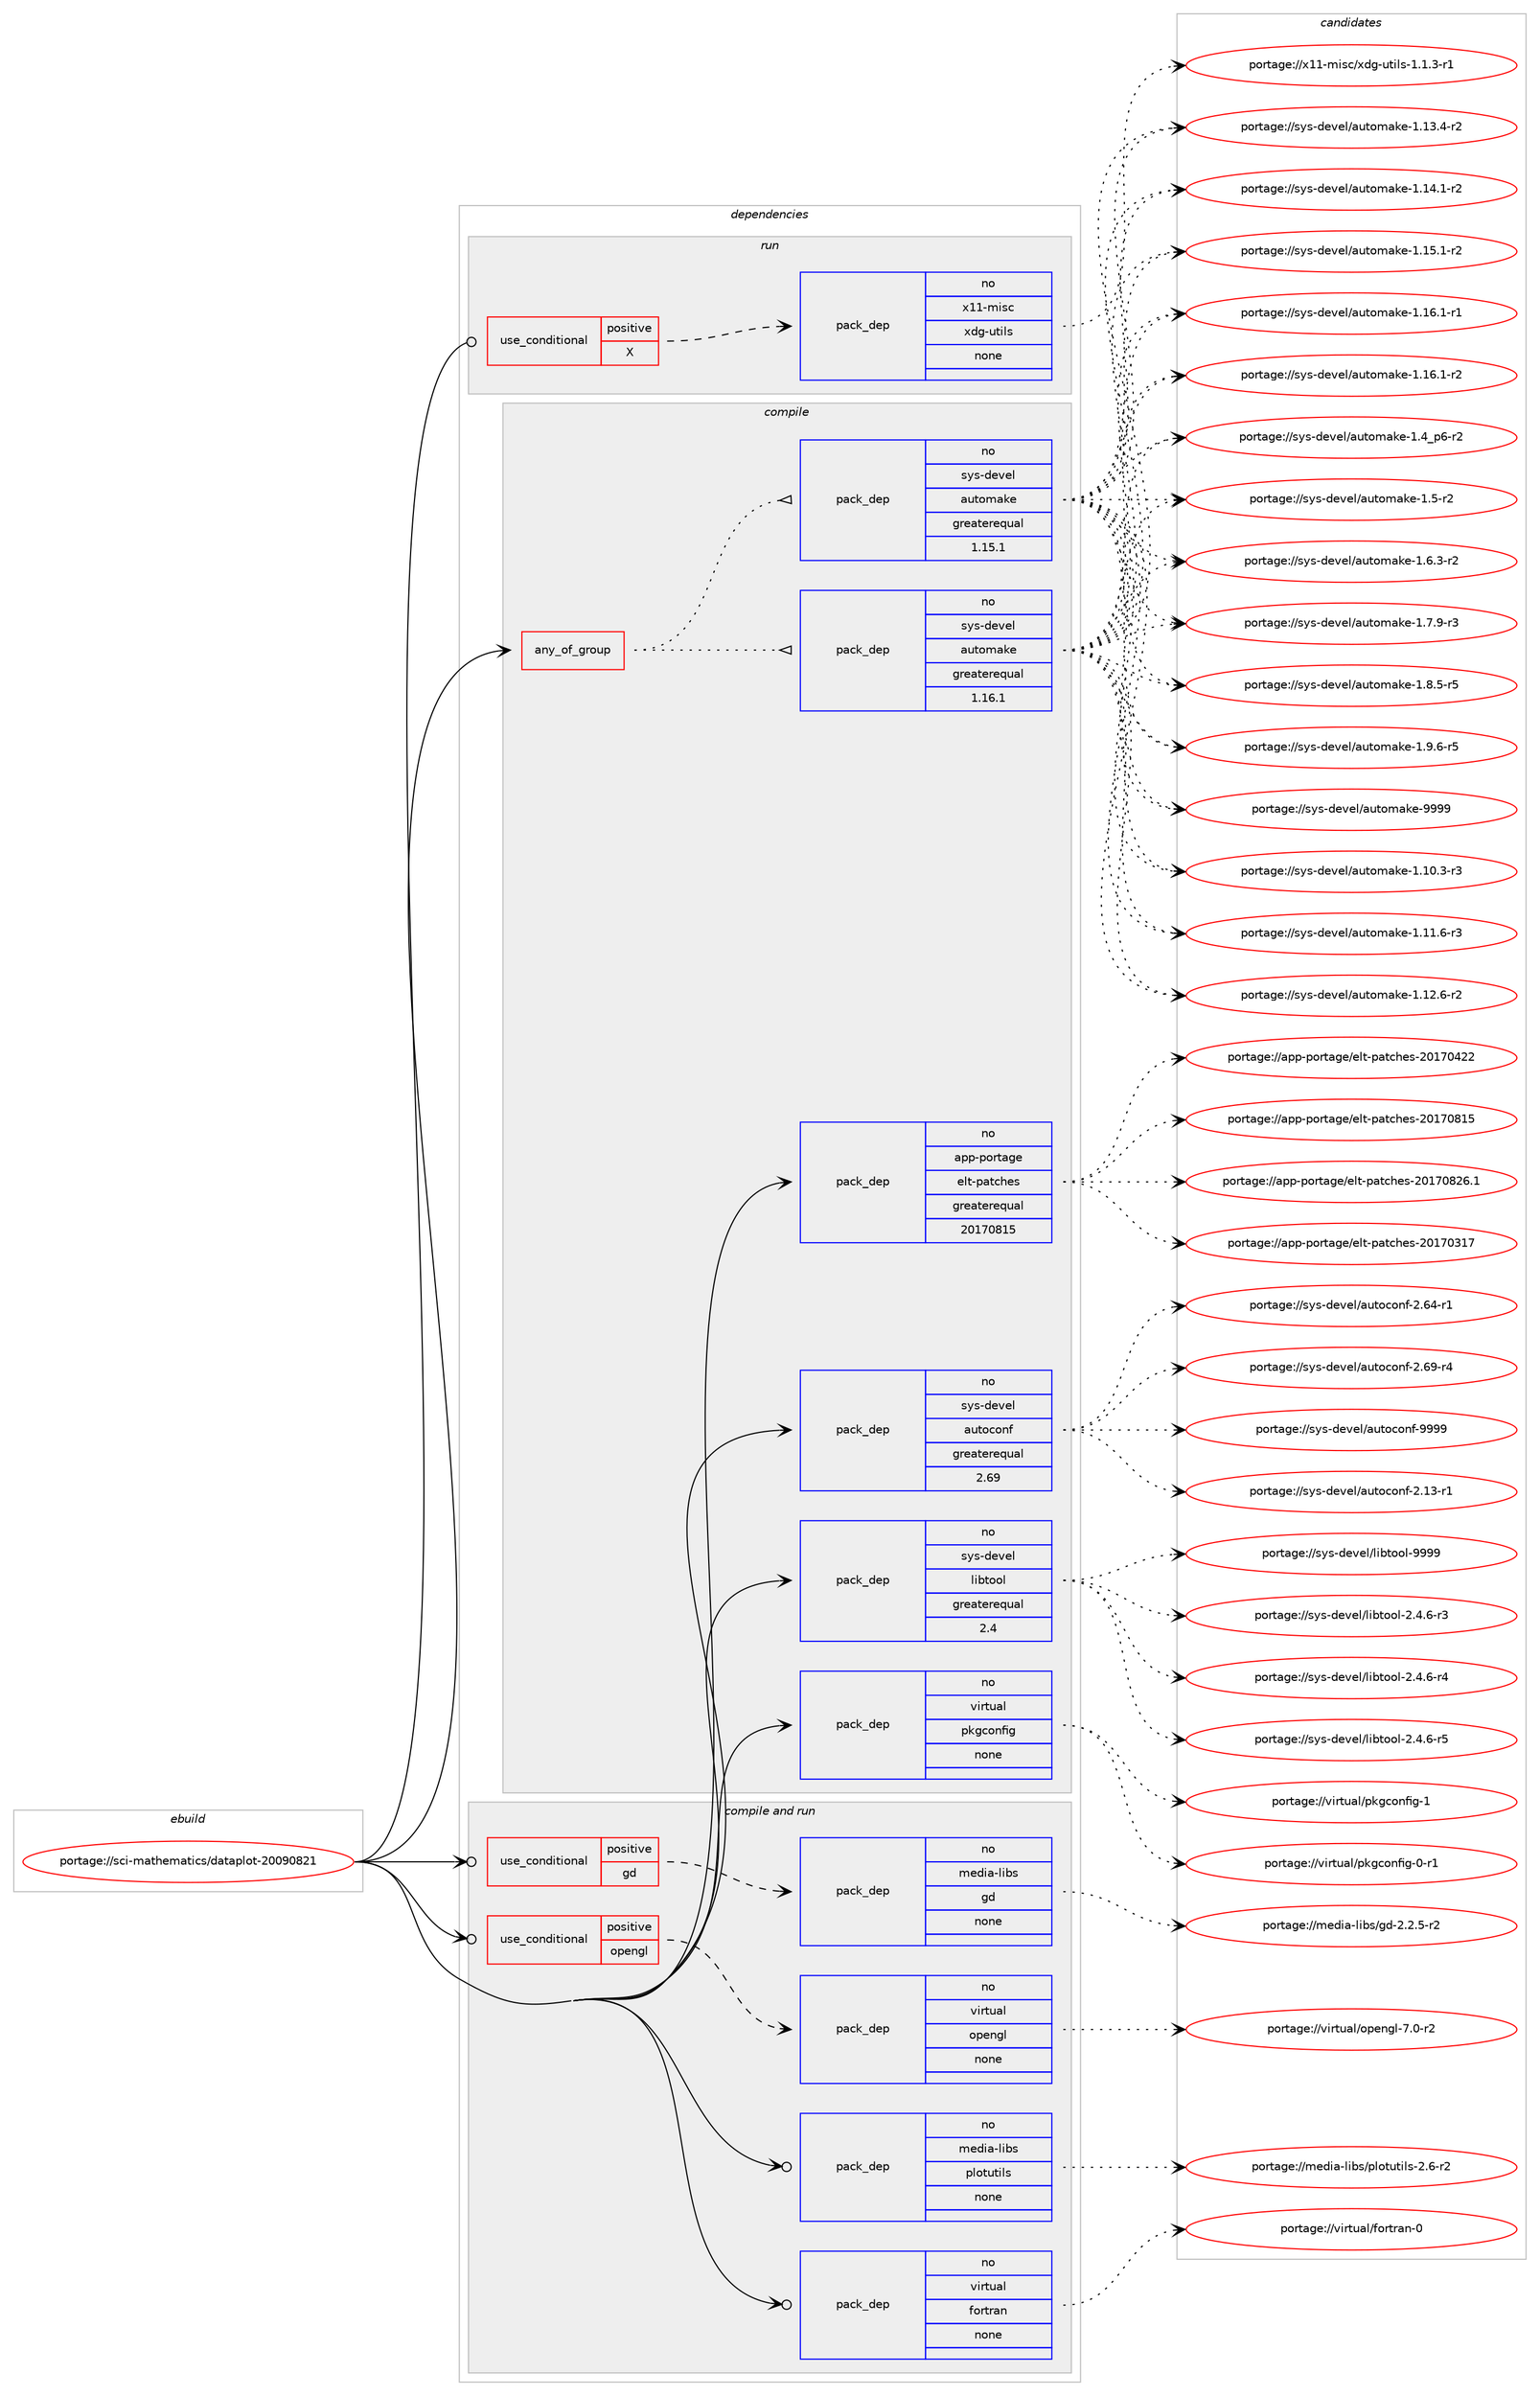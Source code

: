 digraph prolog {

# *************
# Graph options
# *************

newrank=true;
concentrate=true;
compound=true;
graph [rankdir=LR,fontname=Helvetica,fontsize=10,ranksep=1.5];#, ranksep=2.5, nodesep=0.2];
edge  [arrowhead=vee];
node  [fontname=Helvetica,fontsize=10];

# **********
# The ebuild
# **********

subgraph cluster_leftcol {
color=gray;
rank=same;
label=<<i>ebuild</i>>;
id [label="portage://sci-mathematics/dataplot-20090821", color=red, width=4, href="../sci-mathematics/dataplot-20090821.svg"];
}

# ****************
# The dependencies
# ****************

subgraph cluster_midcol {
color=gray;
label=<<i>dependencies</i>>;
subgraph cluster_compile {
fillcolor="#eeeeee";
style=filled;
label=<<i>compile</i>>;
subgraph any6487 {
dependency393927 [label=<<TABLE BORDER="0" CELLBORDER="1" CELLSPACING="0" CELLPADDING="4"><TR><TD CELLPADDING="10">any_of_group</TD></TR></TABLE>>, shape=none, color=red];subgraph pack289748 {
dependency393928 [label=<<TABLE BORDER="0" CELLBORDER="1" CELLSPACING="0" CELLPADDING="4" WIDTH="220"><TR><TD ROWSPAN="6" CELLPADDING="30">pack_dep</TD></TR><TR><TD WIDTH="110">no</TD></TR><TR><TD>sys-devel</TD></TR><TR><TD>automake</TD></TR><TR><TD>greaterequal</TD></TR><TR><TD>1.16.1</TD></TR></TABLE>>, shape=none, color=blue];
}
dependency393927:e -> dependency393928:w [weight=20,style="dotted",arrowhead="oinv"];
subgraph pack289749 {
dependency393929 [label=<<TABLE BORDER="0" CELLBORDER="1" CELLSPACING="0" CELLPADDING="4" WIDTH="220"><TR><TD ROWSPAN="6" CELLPADDING="30">pack_dep</TD></TR><TR><TD WIDTH="110">no</TD></TR><TR><TD>sys-devel</TD></TR><TR><TD>automake</TD></TR><TR><TD>greaterequal</TD></TR><TR><TD>1.15.1</TD></TR></TABLE>>, shape=none, color=blue];
}
dependency393927:e -> dependency393929:w [weight=20,style="dotted",arrowhead="oinv"];
}
id:e -> dependency393927:w [weight=20,style="solid",arrowhead="vee"];
subgraph pack289750 {
dependency393930 [label=<<TABLE BORDER="0" CELLBORDER="1" CELLSPACING="0" CELLPADDING="4" WIDTH="220"><TR><TD ROWSPAN="6" CELLPADDING="30">pack_dep</TD></TR><TR><TD WIDTH="110">no</TD></TR><TR><TD>app-portage</TD></TR><TR><TD>elt-patches</TD></TR><TR><TD>greaterequal</TD></TR><TR><TD>20170815</TD></TR></TABLE>>, shape=none, color=blue];
}
id:e -> dependency393930:w [weight=20,style="solid",arrowhead="vee"];
subgraph pack289751 {
dependency393931 [label=<<TABLE BORDER="0" CELLBORDER="1" CELLSPACING="0" CELLPADDING="4" WIDTH="220"><TR><TD ROWSPAN="6" CELLPADDING="30">pack_dep</TD></TR><TR><TD WIDTH="110">no</TD></TR><TR><TD>sys-devel</TD></TR><TR><TD>autoconf</TD></TR><TR><TD>greaterequal</TD></TR><TR><TD>2.69</TD></TR></TABLE>>, shape=none, color=blue];
}
id:e -> dependency393931:w [weight=20,style="solid",arrowhead="vee"];
subgraph pack289752 {
dependency393932 [label=<<TABLE BORDER="0" CELLBORDER="1" CELLSPACING="0" CELLPADDING="4" WIDTH="220"><TR><TD ROWSPAN="6" CELLPADDING="30">pack_dep</TD></TR><TR><TD WIDTH="110">no</TD></TR><TR><TD>sys-devel</TD></TR><TR><TD>libtool</TD></TR><TR><TD>greaterequal</TD></TR><TR><TD>2.4</TD></TR></TABLE>>, shape=none, color=blue];
}
id:e -> dependency393932:w [weight=20,style="solid",arrowhead="vee"];
subgraph pack289753 {
dependency393933 [label=<<TABLE BORDER="0" CELLBORDER="1" CELLSPACING="0" CELLPADDING="4" WIDTH="220"><TR><TD ROWSPAN="6" CELLPADDING="30">pack_dep</TD></TR><TR><TD WIDTH="110">no</TD></TR><TR><TD>virtual</TD></TR><TR><TD>pkgconfig</TD></TR><TR><TD>none</TD></TR><TR><TD></TD></TR></TABLE>>, shape=none, color=blue];
}
id:e -> dependency393933:w [weight=20,style="solid",arrowhead="vee"];
}
subgraph cluster_compileandrun {
fillcolor="#eeeeee";
style=filled;
label=<<i>compile and run</i>>;
subgraph cond97483 {
dependency393934 [label=<<TABLE BORDER="0" CELLBORDER="1" CELLSPACING="0" CELLPADDING="4"><TR><TD ROWSPAN="3" CELLPADDING="10">use_conditional</TD></TR><TR><TD>positive</TD></TR><TR><TD>gd</TD></TR></TABLE>>, shape=none, color=red];
subgraph pack289754 {
dependency393935 [label=<<TABLE BORDER="0" CELLBORDER="1" CELLSPACING="0" CELLPADDING="4" WIDTH="220"><TR><TD ROWSPAN="6" CELLPADDING="30">pack_dep</TD></TR><TR><TD WIDTH="110">no</TD></TR><TR><TD>media-libs</TD></TR><TR><TD>gd</TD></TR><TR><TD>none</TD></TR><TR><TD></TD></TR></TABLE>>, shape=none, color=blue];
}
dependency393934:e -> dependency393935:w [weight=20,style="dashed",arrowhead="vee"];
}
id:e -> dependency393934:w [weight=20,style="solid",arrowhead="odotvee"];
subgraph cond97484 {
dependency393936 [label=<<TABLE BORDER="0" CELLBORDER="1" CELLSPACING="0" CELLPADDING="4"><TR><TD ROWSPAN="3" CELLPADDING="10">use_conditional</TD></TR><TR><TD>positive</TD></TR><TR><TD>opengl</TD></TR></TABLE>>, shape=none, color=red];
subgraph pack289755 {
dependency393937 [label=<<TABLE BORDER="0" CELLBORDER="1" CELLSPACING="0" CELLPADDING="4" WIDTH="220"><TR><TD ROWSPAN="6" CELLPADDING="30">pack_dep</TD></TR><TR><TD WIDTH="110">no</TD></TR><TR><TD>virtual</TD></TR><TR><TD>opengl</TD></TR><TR><TD>none</TD></TR><TR><TD></TD></TR></TABLE>>, shape=none, color=blue];
}
dependency393936:e -> dependency393937:w [weight=20,style="dashed",arrowhead="vee"];
}
id:e -> dependency393936:w [weight=20,style="solid",arrowhead="odotvee"];
subgraph pack289756 {
dependency393938 [label=<<TABLE BORDER="0" CELLBORDER="1" CELLSPACING="0" CELLPADDING="4" WIDTH="220"><TR><TD ROWSPAN="6" CELLPADDING="30">pack_dep</TD></TR><TR><TD WIDTH="110">no</TD></TR><TR><TD>media-libs</TD></TR><TR><TD>plotutils</TD></TR><TR><TD>none</TD></TR><TR><TD></TD></TR></TABLE>>, shape=none, color=blue];
}
id:e -> dependency393938:w [weight=20,style="solid",arrowhead="odotvee"];
subgraph pack289757 {
dependency393939 [label=<<TABLE BORDER="0" CELLBORDER="1" CELLSPACING="0" CELLPADDING="4" WIDTH="220"><TR><TD ROWSPAN="6" CELLPADDING="30">pack_dep</TD></TR><TR><TD WIDTH="110">no</TD></TR><TR><TD>virtual</TD></TR><TR><TD>fortran</TD></TR><TR><TD>none</TD></TR><TR><TD></TD></TR></TABLE>>, shape=none, color=blue];
}
id:e -> dependency393939:w [weight=20,style="solid",arrowhead="odotvee"];
}
subgraph cluster_run {
fillcolor="#eeeeee";
style=filled;
label=<<i>run</i>>;
subgraph cond97485 {
dependency393940 [label=<<TABLE BORDER="0" CELLBORDER="1" CELLSPACING="0" CELLPADDING="4"><TR><TD ROWSPAN="3" CELLPADDING="10">use_conditional</TD></TR><TR><TD>positive</TD></TR><TR><TD>X</TD></TR></TABLE>>, shape=none, color=red];
subgraph pack289758 {
dependency393941 [label=<<TABLE BORDER="0" CELLBORDER="1" CELLSPACING="0" CELLPADDING="4" WIDTH="220"><TR><TD ROWSPAN="6" CELLPADDING="30">pack_dep</TD></TR><TR><TD WIDTH="110">no</TD></TR><TR><TD>x11-misc</TD></TR><TR><TD>xdg-utils</TD></TR><TR><TD>none</TD></TR><TR><TD></TD></TR></TABLE>>, shape=none, color=blue];
}
dependency393940:e -> dependency393941:w [weight=20,style="dashed",arrowhead="vee"];
}
id:e -> dependency393940:w [weight=20,style="solid",arrowhead="odot"];
}
}

# **************
# The candidates
# **************

subgraph cluster_choices {
rank=same;
color=gray;
label=<<i>candidates</i>>;

subgraph choice289748 {
color=black;
nodesep=1;
choiceportage11512111545100101118101108479711711611110997107101454946494846514511451 [label="portage://sys-devel/automake-1.10.3-r3", color=red, width=4,href="../sys-devel/automake-1.10.3-r3.svg"];
choiceportage11512111545100101118101108479711711611110997107101454946494946544511451 [label="portage://sys-devel/automake-1.11.6-r3", color=red, width=4,href="../sys-devel/automake-1.11.6-r3.svg"];
choiceportage11512111545100101118101108479711711611110997107101454946495046544511450 [label="portage://sys-devel/automake-1.12.6-r2", color=red, width=4,href="../sys-devel/automake-1.12.6-r2.svg"];
choiceportage11512111545100101118101108479711711611110997107101454946495146524511450 [label="portage://sys-devel/automake-1.13.4-r2", color=red, width=4,href="../sys-devel/automake-1.13.4-r2.svg"];
choiceportage11512111545100101118101108479711711611110997107101454946495246494511450 [label="portage://sys-devel/automake-1.14.1-r2", color=red, width=4,href="../sys-devel/automake-1.14.1-r2.svg"];
choiceportage11512111545100101118101108479711711611110997107101454946495346494511450 [label="portage://sys-devel/automake-1.15.1-r2", color=red, width=4,href="../sys-devel/automake-1.15.1-r2.svg"];
choiceportage11512111545100101118101108479711711611110997107101454946495446494511449 [label="portage://sys-devel/automake-1.16.1-r1", color=red, width=4,href="../sys-devel/automake-1.16.1-r1.svg"];
choiceportage11512111545100101118101108479711711611110997107101454946495446494511450 [label="portage://sys-devel/automake-1.16.1-r2", color=red, width=4,href="../sys-devel/automake-1.16.1-r2.svg"];
choiceportage115121115451001011181011084797117116111109971071014549465295112544511450 [label="portage://sys-devel/automake-1.4_p6-r2", color=red, width=4,href="../sys-devel/automake-1.4_p6-r2.svg"];
choiceportage11512111545100101118101108479711711611110997107101454946534511450 [label="portage://sys-devel/automake-1.5-r2", color=red, width=4,href="../sys-devel/automake-1.5-r2.svg"];
choiceportage115121115451001011181011084797117116111109971071014549465446514511450 [label="portage://sys-devel/automake-1.6.3-r2", color=red, width=4,href="../sys-devel/automake-1.6.3-r2.svg"];
choiceportage115121115451001011181011084797117116111109971071014549465546574511451 [label="portage://sys-devel/automake-1.7.9-r3", color=red, width=4,href="../sys-devel/automake-1.7.9-r3.svg"];
choiceportage115121115451001011181011084797117116111109971071014549465646534511453 [label="portage://sys-devel/automake-1.8.5-r5", color=red, width=4,href="../sys-devel/automake-1.8.5-r5.svg"];
choiceportage115121115451001011181011084797117116111109971071014549465746544511453 [label="portage://sys-devel/automake-1.9.6-r5", color=red, width=4,href="../sys-devel/automake-1.9.6-r5.svg"];
choiceportage115121115451001011181011084797117116111109971071014557575757 [label="portage://sys-devel/automake-9999", color=red, width=4,href="../sys-devel/automake-9999.svg"];
dependency393928:e -> choiceportage11512111545100101118101108479711711611110997107101454946494846514511451:w [style=dotted,weight="100"];
dependency393928:e -> choiceportage11512111545100101118101108479711711611110997107101454946494946544511451:w [style=dotted,weight="100"];
dependency393928:e -> choiceportage11512111545100101118101108479711711611110997107101454946495046544511450:w [style=dotted,weight="100"];
dependency393928:e -> choiceportage11512111545100101118101108479711711611110997107101454946495146524511450:w [style=dotted,weight="100"];
dependency393928:e -> choiceportage11512111545100101118101108479711711611110997107101454946495246494511450:w [style=dotted,weight="100"];
dependency393928:e -> choiceportage11512111545100101118101108479711711611110997107101454946495346494511450:w [style=dotted,weight="100"];
dependency393928:e -> choiceportage11512111545100101118101108479711711611110997107101454946495446494511449:w [style=dotted,weight="100"];
dependency393928:e -> choiceportage11512111545100101118101108479711711611110997107101454946495446494511450:w [style=dotted,weight="100"];
dependency393928:e -> choiceportage115121115451001011181011084797117116111109971071014549465295112544511450:w [style=dotted,weight="100"];
dependency393928:e -> choiceportage11512111545100101118101108479711711611110997107101454946534511450:w [style=dotted,weight="100"];
dependency393928:e -> choiceportage115121115451001011181011084797117116111109971071014549465446514511450:w [style=dotted,weight="100"];
dependency393928:e -> choiceportage115121115451001011181011084797117116111109971071014549465546574511451:w [style=dotted,weight="100"];
dependency393928:e -> choiceportage115121115451001011181011084797117116111109971071014549465646534511453:w [style=dotted,weight="100"];
dependency393928:e -> choiceportage115121115451001011181011084797117116111109971071014549465746544511453:w [style=dotted,weight="100"];
dependency393928:e -> choiceportage115121115451001011181011084797117116111109971071014557575757:w [style=dotted,weight="100"];
}
subgraph choice289749 {
color=black;
nodesep=1;
choiceportage11512111545100101118101108479711711611110997107101454946494846514511451 [label="portage://sys-devel/automake-1.10.3-r3", color=red, width=4,href="../sys-devel/automake-1.10.3-r3.svg"];
choiceportage11512111545100101118101108479711711611110997107101454946494946544511451 [label="portage://sys-devel/automake-1.11.6-r3", color=red, width=4,href="../sys-devel/automake-1.11.6-r3.svg"];
choiceportage11512111545100101118101108479711711611110997107101454946495046544511450 [label="portage://sys-devel/automake-1.12.6-r2", color=red, width=4,href="../sys-devel/automake-1.12.6-r2.svg"];
choiceportage11512111545100101118101108479711711611110997107101454946495146524511450 [label="portage://sys-devel/automake-1.13.4-r2", color=red, width=4,href="../sys-devel/automake-1.13.4-r2.svg"];
choiceportage11512111545100101118101108479711711611110997107101454946495246494511450 [label="portage://sys-devel/automake-1.14.1-r2", color=red, width=4,href="../sys-devel/automake-1.14.1-r2.svg"];
choiceportage11512111545100101118101108479711711611110997107101454946495346494511450 [label="portage://sys-devel/automake-1.15.1-r2", color=red, width=4,href="../sys-devel/automake-1.15.1-r2.svg"];
choiceportage11512111545100101118101108479711711611110997107101454946495446494511449 [label="portage://sys-devel/automake-1.16.1-r1", color=red, width=4,href="../sys-devel/automake-1.16.1-r1.svg"];
choiceportage11512111545100101118101108479711711611110997107101454946495446494511450 [label="portage://sys-devel/automake-1.16.1-r2", color=red, width=4,href="../sys-devel/automake-1.16.1-r2.svg"];
choiceportage115121115451001011181011084797117116111109971071014549465295112544511450 [label="portage://sys-devel/automake-1.4_p6-r2", color=red, width=4,href="../sys-devel/automake-1.4_p6-r2.svg"];
choiceportage11512111545100101118101108479711711611110997107101454946534511450 [label="portage://sys-devel/automake-1.5-r2", color=red, width=4,href="../sys-devel/automake-1.5-r2.svg"];
choiceportage115121115451001011181011084797117116111109971071014549465446514511450 [label="portage://sys-devel/automake-1.6.3-r2", color=red, width=4,href="../sys-devel/automake-1.6.3-r2.svg"];
choiceportage115121115451001011181011084797117116111109971071014549465546574511451 [label="portage://sys-devel/automake-1.7.9-r3", color=red, width=4,href="../sys-devel/automake-1.7.9-r3.svg"];
choiceportage115121115451001011181011084797117116111109971071014549465646534511453 [label="portage://sys-devel/automake-1.8.5-r5", color=red, width=4,href="../sys-devel/automake-1.8.5-r5.svg"];
choiceportage115121115451001011181011084797117116111109971071014549465746544511453 [label="portage://sys-devel/automake-1.9.6-r5", color=red, width=4,href="../sys-devel/automake-1.9.6-r5.svg"];
choiceportage115121115451001011181011084797117116111109971071014557575757 [label="portage://sys-devel/automake-9999", color=red, width=4,href="../sys-devel/automake-9999.svg"];
dependency393929:e -> choiceportage11512111545100101118101108479711711611110997107101454946494846514511451:w [style=dotted,weight="100"];
dependency393929:e -> choiceportage11512111545100101118101108479711711611110997107101454946494946544511451:w [style=dotted,weight="100"];
dependency393929:e -> choiceportage11512111545100101118101108479711711611110997107101454946495046544511450:w [style=dotted,weight="100"];
dependency393929:e -> choiceportage11512111545100101118101108479711711611110997107101454946495146524511450:w [style=dotted,weight="100"];
dependency393929:e -> choiceportage11512111545100101118101108479711711611110997107101454946495246494511450:w [style=dotted,weight="100"];
dependency393929:e -> choiceportage11512111545100101118101108479711711611110997107101454946495346494511450:w [style=dotted,weight="100"];
dependency393929:e -> choiceportage11512111545100101118101108479711711611110997107101454946495446494511449:w [style=dotted,weight="100"];
dependency393929:e -> choiceportage11512111545100101118101108479711711611110997107101454946495446494511450:w [style=dotted,weight="100"];
dependency393929:e -> choiceportage115121115451001011181011084797117116111109971071014549465295112544511450:w [style=dotted,weight="100"];
dependency393929:e -> choiceportage11512111545100101118101108479711711611110997107101454946534511450:w [style=dotted,weight="100"];
dependency393929:e -> choiceportage115121115451001011181011084797117116111109971071014549465446514511450:w [style=dotted,weight="100"];
dependency393929:e -> choiceportage115121115451001011181011084797117116111109971071014549465546574511451:w [style=dotted,weight="100"];
dependency393929:e -> choiceportage115121115451001011181011084797117116111109971071014549465646534511453:w [style=dotted,weight="100"];
dependency393929:e -> choiceportage115121115451001011181011084797117116111109971071014549465746544511453:w [style=dotted,weight="100"];
dependency393929:e -> choiceportage115121115451001011181011084797117116111109971071014557575757:w [style=dotted,weight="100"];
}
subgraph choice289750 {
color=black;
nodesep=1;
choiceportage97112112451121111141169710310147101108116451129711699104101115455048495548514955 [label="portage://app-portage/elt-patches-20170317", color=red, width=4,href="../app-portage/elt-patches-20170317.svg"];
choiceportage97112112451121111141169710310147101108116451129711699104101115455048495548525050 [label="portage://app-portage/elt-patches-20170422", color=red, width=4,href="../app-portage/elt-patches-20170422.svg"];
choiceportage97112112451121111141169710310147101108116451129711699104101115455048495548564953 [label="portage://app-portage/elt-patches-20170815", color=red, width=4,href="../app-portage/elt-patches-20170815.svg"];
choiceportage971121124511211111411697103101471011081164511297116991041011154550484955485650544649 [label="portage://app-portage/elt-patches-20170826.1", color=red, width=4,href="../app-portage/elt-patches-20170826.1.svg"];
dependency393930:e -> choiceportage97112112451121111141169710310147101108116451129711699104101115455048495548514955:w [style=dotted,weight="100"];
dependency393930:e -> choiceportage97112112451121111141169710310147101108116451129711699104101115455048495548525050:w [style=dotted,weight="100"];
dependency393930:e -> choiceportage97112112451121111141169710310147101108116451129711699104101115455048495548564953:w [style=dotted,weight="100"];
dependency393930:e -> choiceportage971121124511211111411697103101471011081164511297116991041011154550484955485650544649:w [style=dotted,weight="100"];
}
subgraph choice289751 {
color=black;
nodesep=1;
choiceportage1151211154510010111810110847971171161119911111010245504649514511449 [label="portage://sys-devel/autoconf-2.13-r1", color=red, width=4,href="../sys-devel/autoconf-2.13-r1.svg"];
choiceportage1151211154510010111810110847971171161119911111010245504654524511449 [label="portage://sys-devel/autoconf-2.64-r1", color=red, width=4,href="../sys-devel/autoconf-2.64-r1.svg"];
choiceportage1151211154510010111810110847971171161119911111010245504654574511452 [label="portage://sys-devel/autoconf-2.69-r4", color=red, width=4,href="../sys-devel/autoconf-2.69-r4.svg"];
choiceportage115121115451001011181011084797117116111991111101024557575757 [label="portage://sys-devel/autoconf-9999", color=red, width=4,href="../sys-devel/autoconf-9999.svg"];
dependency393931:e -> choiceportage1151211154510010111810110847971171161119911111010245504649514511449:w [style=dotted,weight="100"];
dependency393931:e -> choiceportage1151211154510010111810110847971171161119911111010245504654524511449:w [style=dotted,weight="100"];
dependency393931:e -> choiceportage1151211154510010111810110847971171161119911111010245504654574511452:w [style=dotted,weight="100"];
dependency393931:e -> choiceportage115121115451001011181011084797117116111991111101024557575757:w [style=dotted,weight="100"];
}
subgraph choice289752 {
color=black;
nodesep=1;
choiceportage1151211154510010111810110847108105981161111111084550465246544511451 [label="portage://sys-devel/libtool-2.4.6-r3", color=red, width=4,href="../sys-devel/libtool-2.4.6-r3.svg"];
choiceportage1151211154510010111810110847108105981161111111084550465246544511452 [label="portage://sys-devel/libtool-2.4.6-r4", color=red, width=4,href="../sys-devel/libtool-2.4.6-r4.svg"];
choiceportage1151211154510010111810110847108105981161111111084550465246544511453 [label="portage://sys-devel/libtool-2.4.6-r5", color=red, width=4,href="../sys-devel/libtool-2.4.6-r5.svg"];
choiceportage1151211154510010111810110847108105981161111111084557575757 [label="portage://sys-devel/libtool-9999", color=red, width=4,href="../sys-devel/libtool-9999.svg"];
dependency393932:e -> choiceportage1151211154510010111810110847108105981161111111084550465246544511451:w [style=dotted,weight="100"];
dependency393932:e -> choiceportage1151211154510010111810110847108105981161111111084550465246544511452:w [style=dotted,weight="100"];
dependency393932:e -> choiceportage1151211154510010111810110847108105981161111111084550465246544511453:w [style=dotted,weight="100"];
dependency393932:e -> choiceportage1151211154510010111810110847108105981161111111084557575757:w [style=dotted,weight="100"];
}
subgraph choice289753 {
color=black;
nodesep=1;
choiceportage11810511411611797108471121071039911111010210510345484511449 [label="portage://virtual/pkgconfig-0-r1", color=red, width=4,href="../virtual/pkgconfig-0-r1.svg"];
choiceportage1181051141161179710847112107103991111101021051034549 [label="portage://virtual/pkgconfig-1", color=red, width=4,href="../virtual/pkgconfig-1.svg"];
dependency393933:e -> choiceportage11810511411611797108471121071039911111010210510345484511449:w [style=dotted,weight="100"];
dependency393933:e -> choiceportage1181051141161179710847112107103991111101021051034549:w [style=dotted,weight="100"];
}
subgraph choice289754 {
color=black;
nodesep=1;
choiceportage109101100105974510810598115471031004550465046534511450 [label="portage://media-libs/gd-2.2.5-r2", color=red, width=4,href="../media-libs/gd-2.2.5-r2.svg"];
dependency393935:e -> choiceportage109101100105974510810598115471031004550465046534511450:w [style=dotted,weight="100"];
}
subgraph choice289755 {
color=black;
nodesep=1;
choiceportage1181051141161179710847111112101110103108455546484511450 [label="portage://virtual/opengl-7.0-r2", color=red, width=4,href="../virtual/opengl-7.0-r2.svg"];
dependency393937:e -> choiceportage1181051141161179710847111112101110103108455546484511450:w [style=dotted,weight="100"];
}
subgraph choice289756 {
color=black;
nodesep=1;
choiceportage10910110010597451081059811547112108111116117116105108115455046544511450 [label="portage://media-libs/plotutils-2.6-r2", color=red, width=4,href="../media-libs/plotutils-2.6-r2.svg"];
dependency393938:e -> choiceportage10910110010597451081059811547112108111116117116105108115455046544511450:w [style=dotted,weight="100"];
}
subgraph choice289757 {
color=black;
nodesep=1;
choiceportage1181051141161179710847102111114116114971104548 [label="portage://virtual/fortran-0", color=red, width=4,href="../virtual/fortran-0.svg"];
dependency393939:e -> choiceportage1181051141161179710847102111114116114971104548:w [style=dotted,weight="100"];
}
subgraph choice289758 {
color=black;
nodesep=1;
choiceportage1204949451091051159947120100103451171161051081154549464946514511449 [label="portage://x11-misc/xdg-utils-1.1.3-r1", color=red, width=4,href="../x11-misc/xdg-utils-1.1.3-r1.svg"];
dependency393941:e -> choiceportage1204949451091051159947120100103451171161051081154549464946514511449:w [style=dotted,weight="100"];
}
}

}
